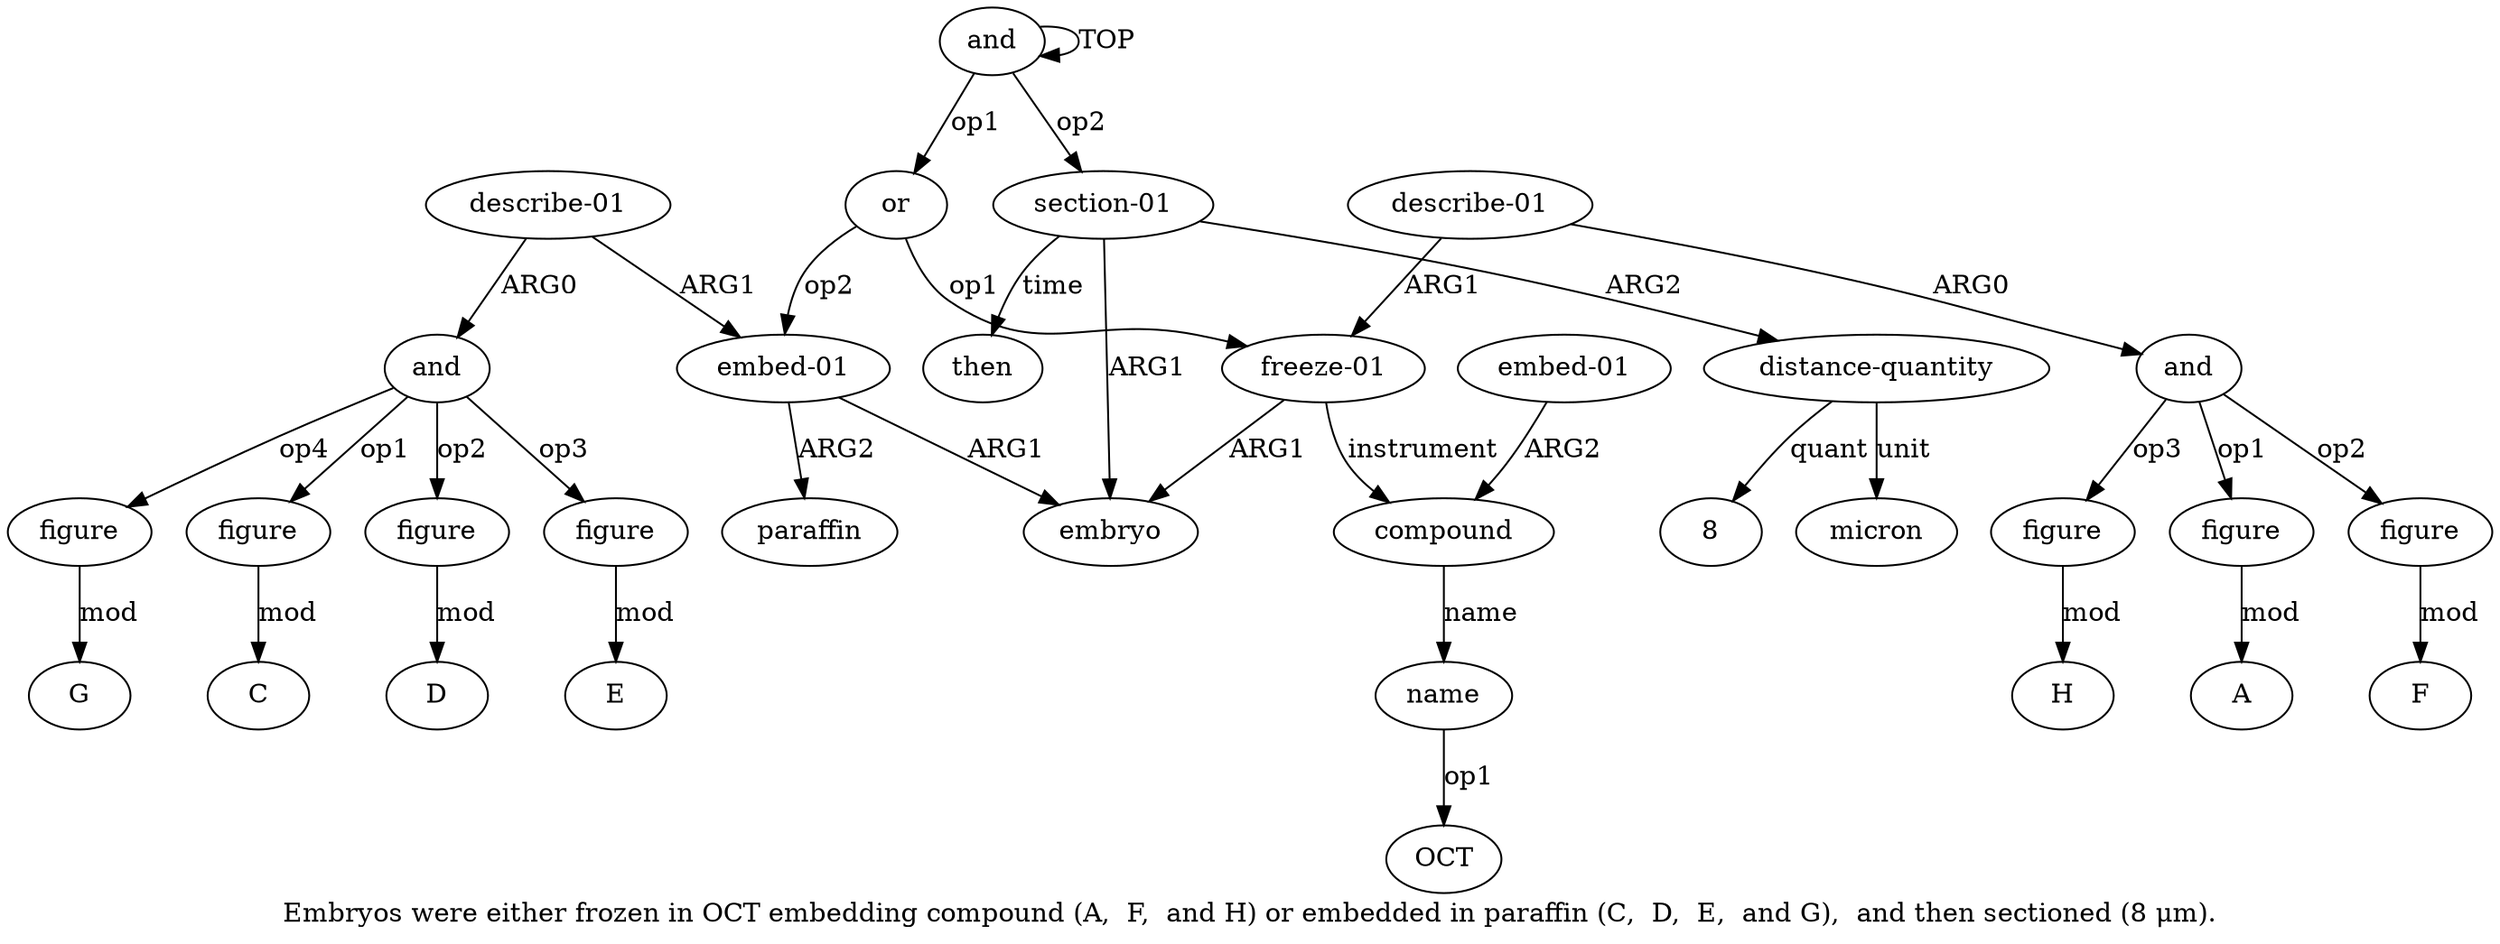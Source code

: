 digraph  {
	graph [label="Embryos were either frozen in OCT embedding compound (A,  F,  and H) or embedded in paraffin (C,  D,  E,  and G),  and then sectioned (\
8 μm)."];
	node [label="\N"];
	a20	 [color=black,
		gold_ind=20,
		gold_label=C,
		label=C,
		test_ind=20,
		test_label=C];
	a21	 [color=black,
		gold_ind=21,
		gold_label=figure,
		label=figure,
		test_ind=21,
		test_label=figure];
	a22	 [color=black,
		gold_ind=22,
		gold_label=D,
		label=D,
		test_ind=22,
		test_label=D];
	a21 -> a22 [key=0,
	color=black,
	gold_label=mod,
	label=mod,
	test_label=mod];
a23 [color=black,
	gold_ind=23,
	gold_label=figure,
	label=figure,
	test_ind=23,
	test_label=figure];
a24 [color=black,
	gold_ind=24,
	gold_label=E,
	label=E,
	test_ind=24,
	test_label=E];
a23 -> a24 [key=0,
color=black,
gold_label=mod,
label=mod,
test_label=mod];
a25 [color=black,
gold_ind=25,
gold_label=figure,
label=figure,
test_ind=25,
test_label=figure];
a26 [color=black,
gold_ind=26,
gold_label=G,
label=G,
test_ind=26,
test_label=G];
a25 -> a26 [key=0,
color=black,
gold_label=mod,
label=mod,
test_label=mod];
a27 [color=black,
gold_ind=27,
gold_label="section-01",
label="section-01",
test_ind=27,
test_label="section-01"];
a28 [color=black,
gold_ind=28,
gold_label="distance-quantity",
label="distance-quantity",
test_ind=28,
test_label="distance-quantity"];
a27 -> a28 [key=0,
color=black,
gold_label=ARG2,
label=ARG2,
test_label=ARG2];
a30 [color=black,
gold_ind=30,
gold_label=then,
label=then,
test_ind=30,
test_label=then];
a27 -> a30 [key=0,
color=black,
gold_label=time,
label=time,
test_label=time];
a3 [color=black,
gold_ind=3,
gold_label=embryo,
label=embryo,
test_ind=3,
test_label=embryo];
a27 -> a3 [key=0,
color=black,
gold_label=ARG1,
label=ARG1,
test_label=ARG1];
a29 [color=black,
gold_ind=29,
gold_label=micron,
label=micron,
test_ind=29,
test_label=micron];
a28 -> a29 [key=0,
color=black,
gold_label=unit,
label=unit,
test_label=unit];
"a28 8" [color=black,
gold_ind=-1,
gold_label=8,
label=8,
test_ind=-1,
test_label=8];
a28 -> "a28 8" [key=0,
color=black,
gold_label=quant,
label=quant,
test_label=quant];
a15 [color=black,
gold_ind=15,
gold_label="embed-01",
label="embed-01",
test_ind=15,
test_label="embed-01"];
a16 [color=black,
gold_ind=16,
gold_label=paraffin,
label=paraffin,
test_ind=16,
test_label=paraffin];
a15 -> a16 [key=0,
color=black,
gold_label=ARG2,
label=ARG2,
test_label=ARG2];
a15 -> a3 [key=0,
color=black,
gold_label=ARG1,
label=ARG1,
test_label=ARG1];
a14 [color=black,
gold_ind=14,
gold_label="embed-01",
label="embed-01",
test_ind=14,
test_label="embed-01"];
a12 [color=black,
gold_ind=12,
gold_label=compound,
label=compound,
test_ind=12,
test_label=compound];
a14 -> a12 [key=0,
color=black,
gold_label=ARG2,
label=ARG2,
test_label=ARG2];
a17 [color=black,
gold_ind=17,
gold_label="describe-01",
label="describe-01",
test_ind=17,
test_label="describe-01"];
a17 -> a15 [key=0,
color=black,
gold_label=ARG1,
label=ARG1,
test_label=ARG1];
a18 [color=black,
gold_ind=18,
gold_label=and,
label=and,
test_ind=18,
test_label=and];
a17 -> a18 [key=0,
color=black,
gold_label=ARG0,
label=ARG0,
test_label=ARG0];
a11 [color=black,
gold_ind=11,
gold_label=H,
label=H,
test_ind=11,
test_label=H];
a10 [color=black,
gold_ind=10,
gold_label=figure,
label=figure,
test_ind=10,
test_label=figure];
a10 -> a11 [key=0,
color=black,
gold_label=mod,
label=mod,
test_label=mod];
a13 [color=black,
gold_ind=13,
gold_label=name,
label=name,
test_ind=13,
test_label=name];
"a13 OCT" [color=black,
gold_ind=-1,
gold_label=OCT,
label=OCT,
test_ind=-1,
test_label=OCT];
a13 -> "a13 OCT" [key=0,
color=black,
gold_label=op1,
label=op1,
test_label=op1];
a12 -> a13 [key=0,
color=black,
gold_label=name,
label=name,
test_label=name];
a19 [color=black,
gold_ind=19,
gold_label=figure,
label=figure,
test_ind=19,
test_label=figure];
a19 -> a20 [key=0,
color=black,
gold_label=mod,
label=mod,
test_label=mod];
a18 -> a21 [key=0,
color=black,
gold_label=op2,
label=op2,
test_label=op2];
a18 -> a23 [key=0,
color=black,
gold_label=op3,
label=op3,
test_label=op3];
a18 -> a25 [key=0,
color=black,
gold_label=op4,
label=op4,
test_label=op4];
a18 -> a19 [key=0,
color=black,
gold_label=op1,
label=op1,
test_label=op1];
a1 [color=black,
gold_ind=1,
gold_label=or,
label=or,
test_ind=1,
test_label=or];
a1 -> a15 [key=0,
color=black,
gold_label=op2,
label=op2,
test_label=op2];
a2 [color=black,
gold_ind=2,
gold_label="freeze-01",
label="freeze-01",
test_ind=2,
test_label="freeze-01"];
a1 -> a2 [key=0,
color=black,
gold_label=op1,
label=op1,
test_label=op1];
a0 [color=black,
gold_ind=0,
gold_label=and,
label=and,
test_ind=0,
test_label=and];
a0 -> a27 [key=0,
color=black,
gold_label=op2,
label=op2,
test_label=op2];
a0 -> a1 [key=0,
color=black,
gold_label=op1,
label=op1,
test_label=op1];
a0 -> a0 [key=0,
color=black,
gold_label=TOP,
label=TOP,
test_label=TOP];
a2 -> a12 [key=0,
color=black,
gold_label=instrument,
label=instrument,
test_label=instrument];
a2 -> a3 [key=0,
color=black,
gold_label=ARG1,
label=ARG1,
test_label=ARG1];
a5 [color=black,
gold_ind=5,
gold_label=and,
label=and,
test_ind=5,
test_label=and];
a5 -> a10 [key=0,
color=black,
gold_label=op3,
label=op3,
test_label=op3];
a6 [color=black,
gold_ind=6,
gold_label=figure,
label=figure,
test_ind=6,
test_label=figure];
a5 -> a6 [key=0,
color=black,
gold_label=op1,
label=op1,
test_label=op1];
a8 [color=black,
gold_ind=8,
gold_label=figure,
label=figure,
test_ind=8,
test_label=figure];
a5 -> a8 [key=0,
color=black,
gold_label=op2,
label=op2,
test_label=op2];
a4 [color=black,
gold_ind=4,
gold_label="describe-01",
label="describe-01",
test_ind=4,
test_label="describe-01"];
a4 -> a2 [key=0,
color=black,
gold_label=ARG1,
label=ARG1,
test_label=ARG1];
a4 -> a5 [key=0,
color=black,
gold_label=ARG0,
label=ARG0,
test_label=ARG0];
a7 [color=black,
gold_ind=7,
gold_label=A,
label=A,
test_ind=7,
test_label=A];
a6 -> a7 [key=0,
color=black,
gold_label=mod,
label=mod,
test_label=mod];
a9 [color=black,
gold_ind=9,
gold_label=F,
label=F,
test_ind=9,
test_label=F];
a8 -> a9 [key=0,
color=black,
gold_label=mod,
label=mod,
test_label=mod];
}
